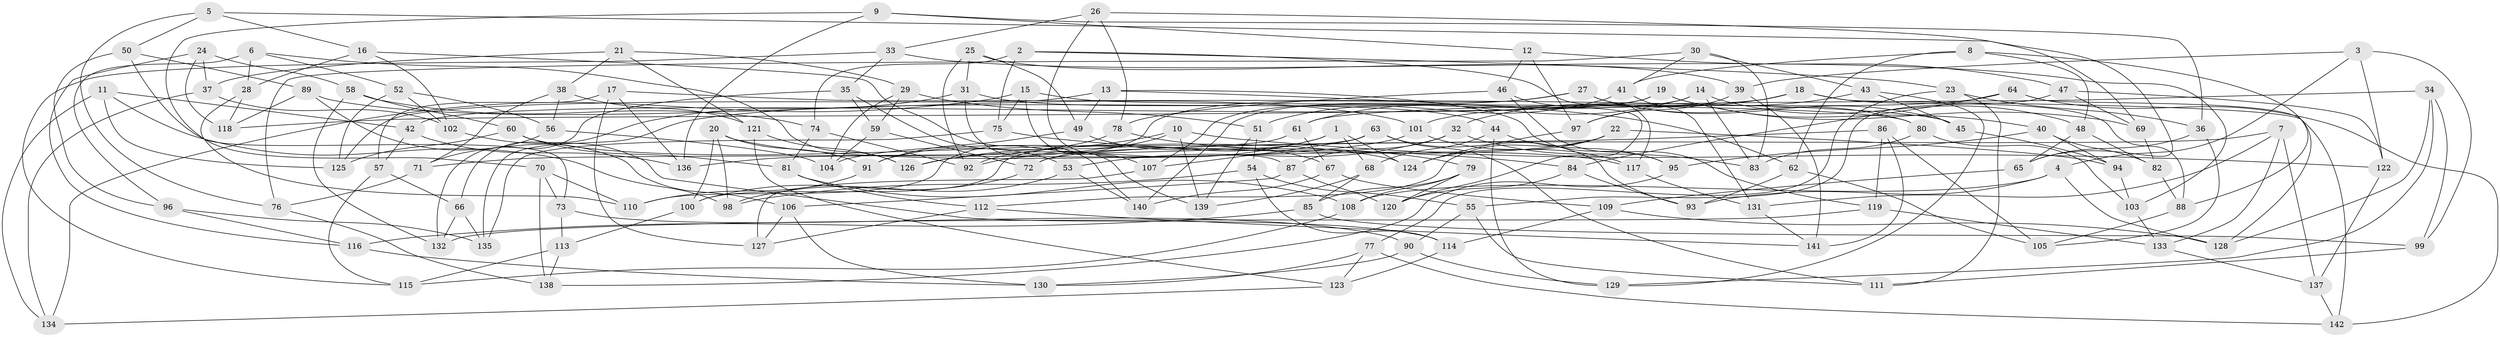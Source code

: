 // Generated by graph-tools (version 1.1) at 2025/02/03/09/25 03:02:54]
// undirected, 142 vertices, 284 edges
graph export_dot {
graph [start="1"]
  node [color=gray90,style=filled];
  1;
  2;
  3;
  4;
  5;
  6;
  7;
  8;
  9;
  10;
  11;
  12;
  13;
  14;
  15;
  16;
  17;
  18;
  19;
  20;
  21;
  22;
  23;
  24;
  25;
  26;
  27;
  28;
  29;
  30;
  31;
  32;
  33;
  34;
  35;
  36;
  37;
  38;
  39;
  40;
  41;
  42;
  43;
  44;
  45;
  46;
  47;
  48;
  49;
  50;
  51;
  52;
  53;
  54;
  55;
  56;
  57;
  58;
  59;
  60;
  61;
  62;
  63;
  64;
  65;
  66;
  67;
  68;
  69;
  70;
  71;
  72;
  73;
  74;
  75;
  76;
  77;
  78;
  79;
  80;
  81;
  82;
  83;
  84;
  85;
  86;
  87;
  88;
  89;
  90;
  91;
  92;
  93;
  94;
  95;
  96;
  97;
  98;
  99;
  100;
  101;
  102;
  103;
  104;
  105;
  106;
  107;
  108;
  109;
  110;
  111;
  112;
  113;
  114;
  115;
  116;
  117;
  118;
  119;
  120;
  121;
  122;
  123;
  124;
  125;
  126;
  127;
  128;
  129;
  130;
  131;
  132;
  133;
  134;
  135;
  136;
  137;
  138;
  139;
  140;
  141;
  142;
  1 -- 72;
  1 -- 68;
  1 -- 124;
  1 -- 126;
  2 -- 75;
  2 -- 74;
  2 -- 117;
  2 -- 23;
  3 -- 39;
  3 -- 122;
  3 -- 99;
  3 -- 4;
  4 -- 128;
  4 -- 108;
  4 -- 93;
  5 -- 16;
  5 -- 50;
  5 -- 65;
  5 -- 76;
  6 -- 28;
  6 -- 52;
  6 -- 126;
  6 -- 96;
  7 -- 131;
  7 -- 133;
  7 -- 137;
  7 -- 72;
  8 -- 88;
  8 -- 41;
  8 -- 62;
  8 -- 48;
  9 -- 12;
  9 -- 36;
  9 -- 70;
  9 -- 136;
  10 -- 92;
  10 -- 126;
  10 -- 122;
  10 -- 139;
  11 -- 134;
  11 -- 42;
  11 -- 98;
  11 -- 125;
  12 -- 97;
  12 -- 46;
  12 -- 47;
  13 -- 95;
  13 -- 125;
  13 -- 49;
  13 -- 62;
  14 -- 83;
  14 -- 61;
  14 -- 140;
  14 -- 48;
  15 -- 134;
  15 -- 107;
  15 -- 75;
  15 -- 80;
  16 -- 28;
  16 -- 140;
  16 -- 102;
  17 -- 136;
  17 -- 127;
  17 -- 57;
  17 -- 45;
  18 -- 88;
  18 -- 142;
  18 -- 118;
  18 -- 32;
  19 -- 40;
  19 -- 107;
  19 -- 42;
  19 -- 69;
  20 -- 100;
  20 -- 98;
  20 -- 117;
  20 -- 91;
  21 -- 37;
  21 -- 29;
  21 -- 121;
  21 -- 38;
  22 -- 112;
  22 -- 124;
  22 -- 94;
  22 -- 104;
  23 -- 111;
  23 -- 36;
  23 -- 77;
  24 -- 58;
  24 -- 118;
  24 -- 37;
  24 -- 116;
  25 -- 39;
  25 -- 92;
  25 -- 49;
  25 -- 31;
  26 -- 33;
  26 -- 78;
  26 -- 69;
  26 -- 87;
  27 -- 110;
  27 -- 135;
  27 -- 45;
  27 -- 80;
  28 -- 118;
  28 -- 110;
  29 -- 104;
  29 -- 59;
  29 -- 51;
  30 -- 43;
  30 -- 41;
  30 -- 76;
  30 -- 83;
  31 -- 66;
  31 -- 139;
  31 -- 44;
  32 -- 87;
  32 -- 83;
  32 -- 53;
  33 -- 103;
  33 -- 35;
  33 -- 115;
  34 -- 61;
  34 -- 128;
  34 -- 99;
  34 -- 129;
  35 -- 132;
  35 -- 53;
  35 -- 59;
  36 -- 105;
  36 -- 65;
  37 -- 134;
  37 -- 102;
  38 -- 121;
  38 -- 56;
  38 -- 71;
  39 -- 97;
  39 -- 141;
  40 -- 94;
  40 -- 82;
  40 -- 95;
  41 -- 51;
  41 -- 131;
  42 -- 57;
  42 -- 136;
  43 -- 129;
  43 -- 97;
  43 -- 45;
  44 -- 95;
  44 -- 68;
  44 -- 129;
  45 -- 94;
  46 -- 78;
  46 -- 120;
  46 -- 119;
  47 -- 69;
  47 -- 122;
  47 -- 55;
  48 -- 82;
  48 -- 65;
  49 -- 91;
  49 -- 67;
  50 -- 96;
  50 -- 89;
  50 -- 73;
  51 -- 54;
  51 -- 139;
  52 -- 125;
  52 -- 102;
  52 -- 56;
  53 -- 98;
  53 -- 140;
  54 -- 98;
  54 -- 55;
  54 -- 114;
  55 -- 111;
  55 -- 90;
  56 -- 71;
  56 -- 104;
  57 -- 66;
  57 -- 115;
  58 -- 132;
  58 -- 74;
  58 -- 60;
  59 -- 72;
  59 -- 104;
  60 -- 81;
  60 -- 124;
  60 -- 125;
  61 -- 67;
  61 -- 100;
  62 -- 93;
  62 -- 105;
  63 -- 111;
  63 -- 107;
  63 -- 71;
  63 -- 93;
  64 -- 101;
  64 -- 128;
  64 -- 84;
  64 -- 142;
  65 -- 109;
  66 -- 132;
  66 -- 135;
  67 -- 140;
  67 -- 109;
  68 -- 139;
  68 -- 85;
  69 -- 82;
  70 -- 138;
  70 -- 110;
  70 -- 73;
  71 -- 76;
  72 -- 100;
  73 -- 90;
  73 -- 113;
  74 -- 81;
  74 -- 92;
  75 -- 84;
  75 -- 135;
  76 -- 138;
  77 -- 130;
  77 -- 123;
  77 -- 142;
  78 -- 79;
  78 -- 91;
  79 -- 120;
  79 -- 108;
  79 -- 85;
  80 -- 83;
  80 -- 103;
  81 -- 108;
  81 -- 112;
  82 -- 88;
  84 -- 120;
  84 -- 93;
  85 -- 116;
  85 -- 99;
  86 -- 105;
  86 -- 92;
  86 -- 119;
  86 -- 141;
  87 -- 106;
  87 -- 120;
  88 -- 105;
  89 -- 118;
  89 -- 101;
  89 -- 106;
  90 -- 130;
  90 -- 129;
  91 -- 110;
  94 -- 103;
  95 -- 138;
  96 -- 116;
  96 -- 135;
  97 -- 124;
  99 -- 111;
  100 -- 113;
  101 -- 117;
  101 -- 136;
  102 -- 114;
  103 -- 133;
  106 -- 130;
  106 -- 127;
  107 -- 127;
  108 -- 115;
  109 -- 114;
  109 -- 128;
  112 -- 141;
  112 -- 127;
  113 -- 115;
  113 -- 138;
  114 -- 123;
  116 -- 130;
  117 -- 131;
  119 -- 132;
  119 -- 133;
  121 -- 126;
  121 -- 123;
  122 -- 137;
  123 -- 134;
  131 -- 141;
  133 -- 137;
  137 -- 142;
}
